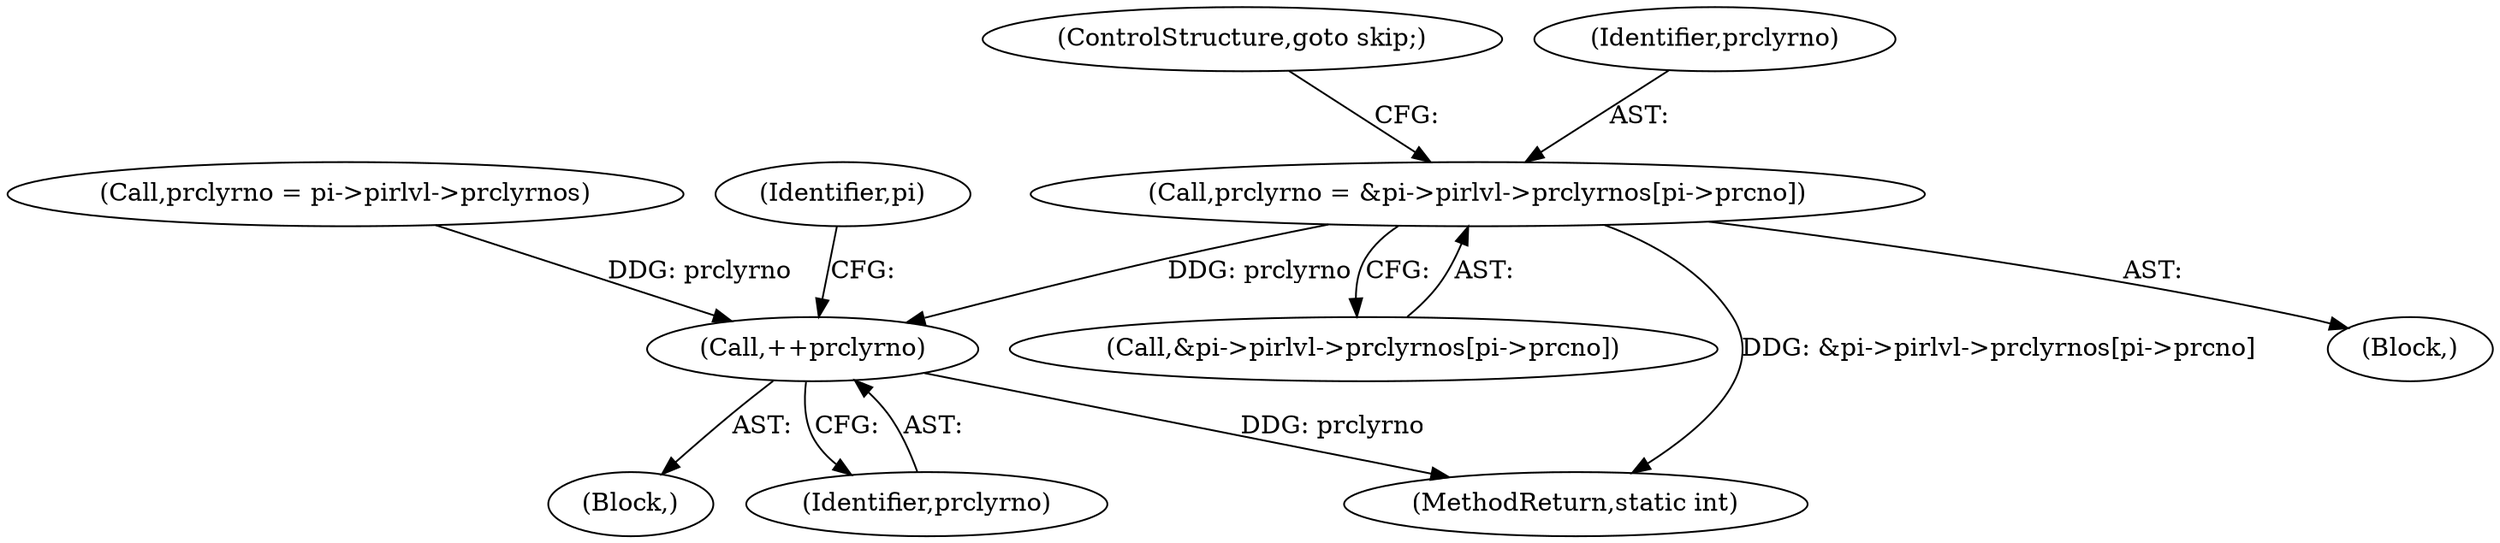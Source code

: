 digraph "0_jasper_aa0b0f79ade5eef8b0e7a214c03f5af54b36ba7d_1@array" {
"1000126" [label="(Call,prclyrno = &pi->pirlvl->prclyrnos[pi->prcno])"];
"1000304" [label="(Call,++prclyrno)"];
"1000128" [label="(Call,&pi->pirlvl->prclyrnos[pi->prcno])"];
"1000299" [label="(Block,)"];
"1000304" [label="(Call,++prclyrno)"];
"1000138" [label="(ControlStructure,goto skip;)"];
"1000305" [label="(Identifier,prclyrno)"];
"1000283" [label="(Call,prclyrno = pi->pirlvl->prclyrnos)"];
"1000126" [label="(Call,prclyrno = &pi->pirlvl->prclyrnos[pi->prcno])"];
"1000329" [label="(MethodReturn,static int)"];
"1000127" [label="(Identifier,prclyrno)"];
"1000292" [label="(Identifier,pi)"];
"1000115" [label="(Block,)"];
"1000126" -> "1000115"  [label="AST: "];
"1000126" -> "1000128"  [label="CFG: "];
"1000127" -> "1000126"  [label="AST: "];
"1000128" -> "1000126"  [label="AST: "];
"1000138" -> "1000126"  [label="CFG: "];
"1000126" -> "1000329"  [label="DDG: &pi->pirlvl->prclyrnos[pi->prcno]"];
"1000126" -> "1000304"  [label="DDG: prclyrno"];
"1000304" -> "1000299"  [label="AST: "];
"1000304" -> "1000305"  [label="CFG: "];
"1000305" -> "1000304"  [label="AST: "];
"1000292" -> "1000304"  [label="CFG: "];
"1000304" -> "1000329"  [label="DDG: prclyrno"];
"1000283" -> "1000304"  [label="DDG: prclyrno"];
}
